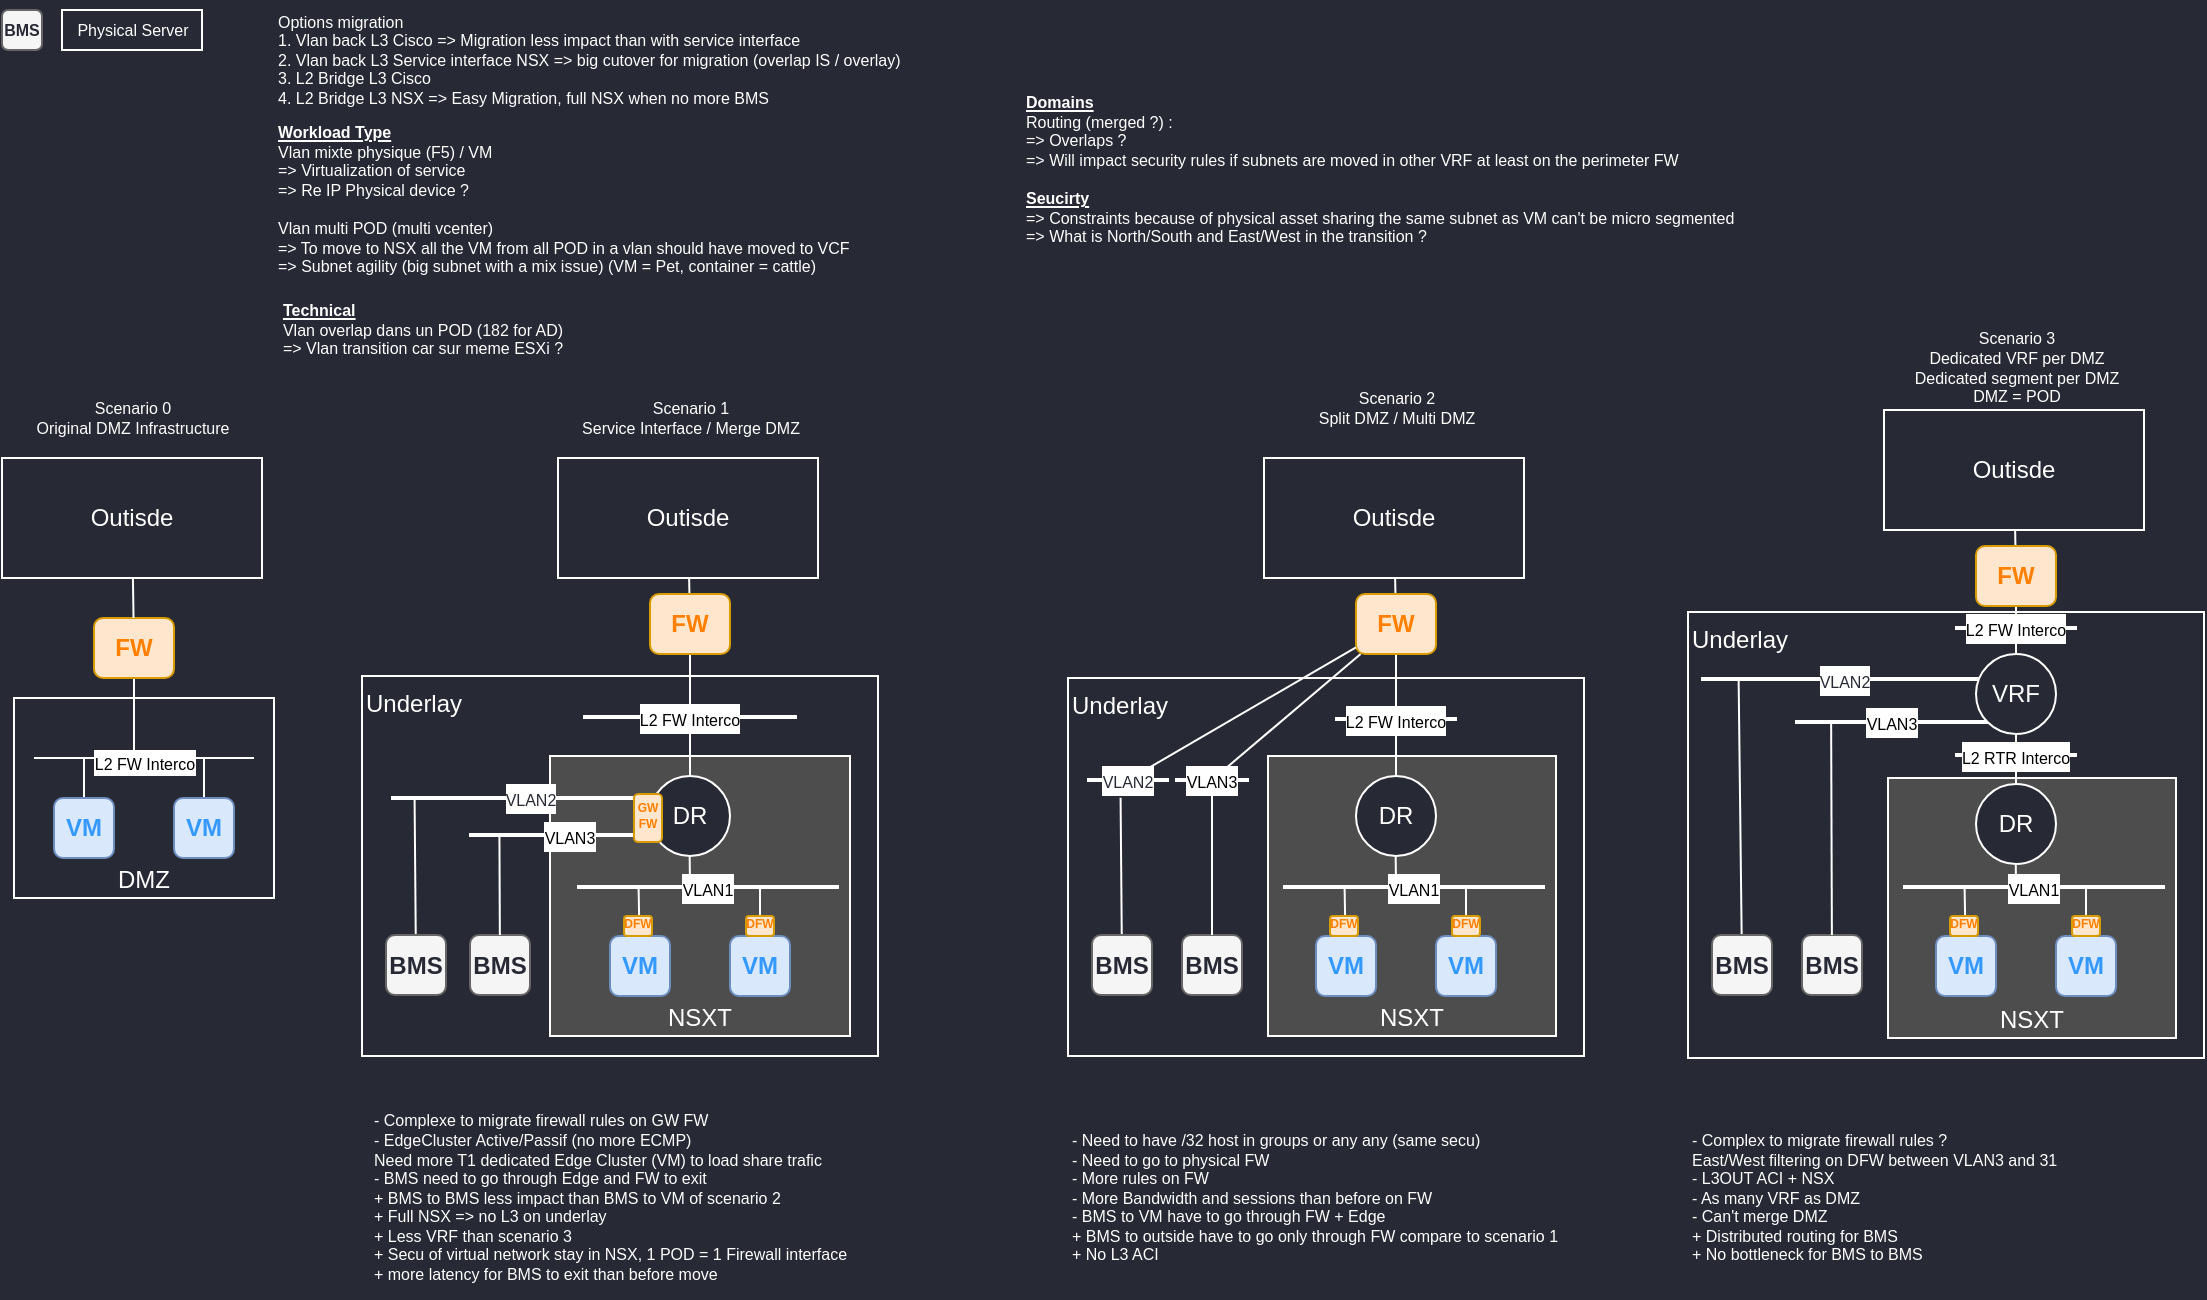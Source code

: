 <mxfile version="15.4.0" type="device"><diagram id="segxRlIUMyBvakjFRH0a" name="Page-1"><mxGraphModel dx="760" dy="690" grid="1" gridSize="10" guides="1" tooltips="1" connect="1" arrows="1" fold="1" page="1" pageScale="1" pageWidth="1169" pageHeight="827" background="#272935" math="0" shadow="0"><root><mxCell id="0"/><mxCell id="1" parent="0"/><mxCell id="GwxtW335mzr1vdP5dlDj-20" value="Underlay" style="rounded=0;whiteSpace=wrap;html=1;verticalAlign=top;fillColor=#272935;strokeColor=#FFFFFF;fontColor=#FFFFFF;align=left;" vertex="1" parent="1"><mxGeometry x="220" y="348" width="258" height="190" as="geometry"/></mxCell><mxCell id="WhYXlQWKhiW7HhOyedUK-10" value="DMZ" style="rounded=0;whiteSpace=wrap;html=1;verticalAlign=bottom;fillColor=#272935;strokeColor=#FFFFFF;fontColor=#FFFFFF;" parent="1" vertex="1"><mxGeometry x="46" y="359" width="130" height="100" as="geometry"/></mxCell><mxCell id="WhYXlQWKhiW7HhOyedUK-6" style="edgeStyle=none;rounded=0;orthogonalLoop=1;jettySize=auto;html=1;endArrow=none;endFill=0;strokeColor=#FFFFFF;" parent="1" source="JfAI4S4ko2dXXwUErhjJ-1" edge="1"><mxGeometry relative="1" as="geometry"><mxPoint x="106" y="389" as="targetPoint"/></mxGeometry></mxCell><mxCell id="JfAI4S4ko2dXXwUErhjJ-1" value="&lt;b&gt;&lt;font color=&quot;#ff8000&quot;&gt;FW&lt;/font&gt;&lt;/b&gt;" style="rounded=1;whiteSpace=wrap;html=1;fillColor=#ffe6cc;strokeColor=#d79b00;" parent="1" vertex="1"><mxGeometry x="86" y="319" width="40" height="30" as="geometry"/></mxCell><mxCell id="WhYXlQWKhiW7HhOyedUK-7" style="edgeStyle=none;rounded=0;orthogonalLoop=1;jettySize=auto;html=1;endArrow=none;endFill=0;strokeColor=#FFFFFF;" parent="1" source="JfAI4S4ko2dXXwUErhjJ-3" edge="1"><mxGeometry relative="1" as="geometry"><mxPoint x="81" y="389" as="targetPoint"/></mxGeometry></mxCell><mxCell id="JfAI4S4ko2dXXwUErhjJ-3" value="&lt;b&gt;&lt;font color=&quot;#3399ff&quot;&gt;VM&lt;/font&gt;&lt;/b&gt;" style="rounded=1;whiteSpace=wrap;html=1;fillColor=#dae8fc;strokeColor=#6c8ebf;" parent="1" vertex="1"><mxGeometry x="66" y="409" width="30" height="30" as="geometry"/></mxCell><mxCell id="WhYXlQWKhiW7HhOyedUK-8" style="edgeStyle=none;rounded=0;orthogonalLoop=1;jettySize=auto;html=1;endArrow=none;endFill=0;strokeColor=#FFFFFF;" parent="1" source="JfAI4S4ko2dXXwUErhjJ-4" edge="1"><mxGeometry relative="1" as="geometry"><mxPoint x="141" y="389" as="targetPoint"/></mxGeometry></mxCell><mxCell id="JfAI4S4ko2dXXwUErhjJ-4" value="&lt;b&gt;&lt;font color=&quot;#3399ff&quot;&gt;VM&lt;/font&gt;&lt;/b&gt;" style="rounded=1;whiteSpace=wrap;html=1;fillColor=#dae8fc;strokeColor=#6c8ebf;" parent="1" vertex="1"><mxGeometry x="126" y="409" width="30" height="30" as="geometry"/></mxCell><mxCell id="WhYXlQWKhiW7HhOyedUK-5" value="" style="rounded=0;orthogonalLoop=1;jettySize=auto;elbow=vertical;html=1;endArrow=none;endFill=0;strokeColor=#FFFFFF;" parent="1" edge="1"><mxGeometry relative="1" as="geometry"><mxPoint x="56" y="389" as="sourcePoint"/><mxPoint x="166" y="389" as="targetPoint"/></mxGeometry></mxCell><mxCell id="WhYXlQWKhiW7HhOyedUK-12" value="&lt;font style=&quot;font-size: 8px&quot;&gt;L2 FW Interco&lt;/font&gt;" style="edgeLabel;html=1;align=center;verticalAlign=middle;resizable=0;points=[];" parent="WhYXlQWKhiW7HhOyedUK-5" vertex="1" connectable="0"><mxGeometry x="0.248" y="-2" relative="1" as="geometry"><mxPoint x="-14" as="offset"/></mxGeometry></mxCell><mxCell id="WhYXlQWKhiW7HhOyedUK-11" value="" style="edgeStyle=none;rounded=0;orthogonalLoop=1;jettySize=auto;html=1;endArrow=none;endFill=0;strokeColor=#FFFFFF;" parent="1" source="WhYXlQWKhiW7HhOyedUK-9" target="JfAI4S4ko2dXXwUErhjJ-1" edge="1"><mxGeometry relative="1" as="geometry"/></mxCell><mxCell id="WhYXlQWKhiW7HhOyedUK-9" value="Outisde" style="rounded=0;whiteSpace=wrap;html=1;fillColor=#272935;strokeColor=#FFFFFF;fontColor=#FFFFFF;" parent="1" vertex="1"><mxGeometry x="40" y="239" width="130" height="60" as="geometry"/></mxCell><mxCell id="WhYXlQWKhiW7HhOyedUK-14" value="NSXT" style="rounded=0;whiteSpace=wrap;html=1;verticalAlign=bottom;fillColor=#4D4D4D;strokeColor=#FFFFFF;fontColor=#FFFFFF;" parent="1" vertex="1"><mxGeometry x="314" y="388" width="150" height="140" as="geometry"/></mxCell><mxCell id="WhYXlQWKhiW7HhOyedUK-15" style="edgeStyle=none;rounded=0;orthogonalLoop=1;jettySize=auto;html=1;endArrow=none;endFill=0;strokeColor=#FFFFFF;" parent="1" source="GwxtW335mzr1vdP5dlDj-17" edge="1"><mxGeometry relative="1" as="geometry"><mxPoint x="384" y="408" as="targetPoint"/></mxGeometry></mxCell><mxCell id="WhYXlQWKhiW7HhOyedUK-17" style="edgeStyle=none;rounded=0;orthogonalLoop=1;jettySize=auto;html=1;endArrow=none;endFill=0;strokeColor=#FFFFFF;entryX=0.233;entryY=0.333;entryDx=0;entryDy=0;entryPerimeter=0;" parent="1" source="WhYXlQWKhiW7HhOyedUK-18" target="WhYXlQWKhiW7HhOyedUK-32" edge="1"><mxGeometry relative="1" as="geometry"><mxPoint x="359" y="458" as="targetPoint"/></mxGeometry></mxCell><mxCell id="WhYXlQWKhiW7HhOyedUK-18" value="&lt;b&gt;&lt;font color=&quot;#3399ff&quot;&gt;VM&lt;/font&gt;&lt;/b&gt;" style="rounded=1;whiteSpace=wrap;html=1;fillColor=#dae8fc;strokeColor=#6c8ebf;" parent="1" vertex="1"><mxGeometry x="344" y="478" width="30" height="30" as="geometry"/></mxCell><mxCell id="WhYXlQWKhiW7HhOyedUK-19" style="edgeStyle=none;rounded=0;orthogonalLoop=1;jettySize=auto;html=1;endArrow=none;endFill=0;strokeColor=#000000;startArrow=none;" parent="1" edge="1"><mxGeometry relative="1" as="geometry"><mxPoint x="419" y="447" as="targetPoint"/><mxPoint x="419" y="447" as="sourcePoint"/></mxGeometry></mxCell><mxCell id="WhYXlQWKhiW7HhOyedUK-20" value="&lt;b&gt;&lt;font color=&quot;#3399ff&quot;&gt;VM&lt;/font&gt;&lt;/b&gt;" style="rounded=1;whiteSpace=wrap;html=1;fillColor=#dae8fc;strokeColor=#6c8ebf;" parent="1" vertex="1"><mxGeometry x="404" y="478" width="30" height="30" as="geometry"/></mxCell><mxCell id="WhYXlQWKhiW7HhOyedUK-23" value="" style="edgeStyle=none;rounded=0;orthogonalLoop=1;jettySize=auto;html=1;endArrow=none;endFill=0;strokeColor=#FFFFFF;" parent="1" source="WhYXlQWKhiW7HhOyedUK-24" target="WhYXlQWKhiW7HhOyedUK-16" edge="1"><mxGeometry relative="1" as="geometry"/></mxCell><mxCell id="WhYXlQWKhiW7HhOyedUK-24" value="Outisde" style="rounded=0;whiteSpace=wrap;html=1;fillColor=#272935;strokeColor=#FFFFFF;fontColor=#FFFFFF;" parent="1" vertex="1"><mxGeometry x="318" y="239" width="130" height="60" as="geometry"/></mxCell><mxCell id="WhYXlQWKhiW7HhOyedUK-28" value="" style="edgeStyle=none;rounded=0;orthogonalLoop=1;jettySize=auto;html=1;endArrow=none;endFill=0;strokeColor=#000000;" parent="1" edge="1"><mxGeometry relative="1" as="geometry"><mxPoint x="419.0" y="467.0" as="targetPoint"/><mxPoint x="419.0" y="467" as="sourcePoint"/></mxGeometry></mxCell><mxCell id="WhYXlQWKhiW7HhOyedUK-32" value="&lt;font style=&quot;font-size: 8px&quot;&gt;VLAN1&lt;/font&gt;" style="rounded=0;whiteSpace=wrap;html=1;fillColor=none;strokeColor=#FFFFFF;labelBackgroundColor=default;" parent="1" vertex="1"><mxGeometry x="328" y="453" width="130" height="1" as="geometry"/></mxCell><mxCell id="WhYXlQWKhiW7HhOyedUK-35" style="edgeStyle=none;rounded=0;orthogonalLoop=1;jettySize=auto;html=1;endArrow=none;endFill=0;strokeColor=#FFFFFF;entryX=0.7;entryY=-0.333;entryDx=0;entryDy=0;entryPerimeter=0;" parent="1" source="WhYXlQWKhiW7HhOyedUK-20" target="WhYXlQWKhiW7HhOyedUK-32" edge="1"><mxGeometry relative="1" as="geometry"><mxPoint x="381.68" y="463.356" as="targetPoint"/><mxPoint x="373.798" y="488" as="sourcePoint"/></mxGeometry></mxCell><mxCell id="GwxtW335mzr1vdP5dlDj-2" style="edgeStyle=none;rounded=0;orthogonalLoop=1;jettySize=auto;html=1;endArrow=none;endFill=0;strokeColor=#FFFFFF;entryX=0.7;entryY=-0.333;entryDx=0;entryDy=0;entryPerimeter=0;exitX=0.431;exitY=0.821;exitDx=0;exitDy=0;exitPerimeter=0;" edge="1" parent="1" source="WhYXlQWKhiW7HhOyedUK-32"><mxGeometry relative="1" as="geometry"><mxPoint x="383.83" y="437.997" as="targetPoint"/><mxPoint x="384" y="458" as="sourcePoint"/></mxGeometry></mxCell><mxCell id="GwxtW335mzr1vdP5dlDj-3" value="&lt;b style=&quot;font-size: 6px;&quot;&gt;&lt;font color=&quot;#ff8000&quot; style=&quot;font-size: 6px;&quot;&gt;DFW&lt;/font&gt;&lt;/b&gt;" style="rounded=1;whiteSpace=wrap;html=1;fillColor=#ffe6cc;strokeColor=#d79b00;verticalAlign=middle;spacingBottom=3;fontSize=6;" vertex="1" parent="1"><mxGeometry x="412" y="468" width="14" height="10" as="geometry"/></mxCell><mxCell id="GwxtW335mzr1vdP5dlDj-4" value="&lt;b style=&quot;font-size: 6px;&quot;&gt;&lt;font color=&quot;#ff8000&quot; style=&quot;font-size: 6px;&quot;&gt;DFW&lt;/font&gt;&lt;/b&gt;" style="rounded=1;whiteSpace=wrap;html=1;fillColor=#ffe6cc;strokeColor=#d79b00;verticalAlign=middle;spacingBottom=3;fontSize=6;" vertex="1" parent="1"><mxGeometry x="351" y="468" width="14" height="10" as="geometry"/></mxCell><mxCell id="GwxtW335mzr1vdP5dlDj-5" style="edgeStyle=none;rounded=0;orthogonalLoop=1;jettySize=auto;html=1;endArrow=none;endFill=0;strokeColor=#FFFFFF;entryX=0.233;entryY=0.333;entryDx=0;entryDy=0;entryPerimeter=0;" edge="1" source="GwxtW335mzr1vdP5dlDj-6" parent="1"><mxGeometry relative="1" as="geometry"><mxPoint x="246.29" y="408.833" as="targetPoint"/></mxGeometry></mxCell><mxCell id="GwxtW335mzr1vdP5dlDj-6" value="&lt;b&gt;&lt;font&gt;BMS&lt;/font&gt;&lt;/b&gt;" style="rounded=1;whiteSpace=wrap;html=1;fillColor=#f5f5f5;strokeColor=#666666;fontColor=#272935;" vertex="1" parent="1"><mxGeometry x="232" y="477.5" width="30" height="30" as="geometry"/></mxCell><mxCell id="GwxtW335mzr1vdP5dlDj-7" style="edgeStyle=none;rounded=0;orthogonalLoop=1;jettySize=auto;html=1;endArrow=none;endFill=0;strokeColor=#000000;startArrow=none;" edge="1" parent="1"><mxGeometry relative="1" as="geometry"><mxPoint x="326" y="402.5" as="targetPoint"/><mxPoint x="326" y="402.5" as="sourcePoint"/></mxGeometry></mxCell><mxCell id="GwxtW335mzr1vdP5dlDj-10" value="&lt;font color=&quot;#272935&quot; style=&quot;font-size: 8px&quot;&gt;VLAN2&lt;/font&gt;" style="rounded=0;whiteSpace=wrap;html=1;fillColor=none;strokeColor=#FFFFFF;labelBackgroundColor=default;" vertex="1" parent="1"><mxGeometry x="235" y="408.5" width="139" height="1" as="geometry"/></mxCell><mxCell id="GwxtW335mzr1vdP5dlDj-14" value="&lt;b&gt;&lt;font&gt;BMS&lt;/font&gt;&lt;/b&gt;" style="rounded=1;whiteSpace=wrap;html=1;fillColor=#f5f5f5;strokeColor=#666666;fontColor=#272935;" vertex="1" parent="1"><mxGeometry x="274" y="477.5" width="30" height="30" as="geometry"/></mxCell><mxCell id="GwxtW335mzr1vdP5dlDj-15" value="&lt;font style=&quot;font-size: 8px&quot;&gt;VLAN3&lt;/font&gt;" style="rounded=0;whiteSpace=wrap;html=1;fillColor=none;strokeColor=#FFFFFF;labelBackgroundColor=default;" vertex="1" parent="1"><mxGeometry x="274" y="427" width="100" height="1" as="geometry"/></mxCell><mxCell id="GwxtW335mzr1vdP5dlDj-16" style="edgeStyle=none;rounded=0;orthogonalLoop=1;jettySize=auto;html=1;endArrow=none;endFill=0;strokeColor=#FFFFFF;entryX=0.233;entryY=0.333;entryDx=0;entryDy=0;entryPerimeter=0;" edge="1" parent="1" source="GwxtW335mzr1vdP5dlDj-14"><mxGeometry relative="1" as="geometry"><mxPoint x="288.71" y="427.003" as="targetPoint"/><mxPoint x="289.293" y="495.67" as="sourcePoint"/></mxGeometry></mxCell><mxCell id="WhYXlQWKhiW7HhOyedUK-26" value="DR" style="ellipse;whiteSpace=wrap;html=1;aspect=fixed;fontColor=#FFFFFF;fillColor=#272935;strokeColor=#FFFFFF;" parent="1" vertex="1"><mxGeometry x="364" y="398" width="40" height="40" as="geometry"/></mxCell><mxCell id="GwxtW335mzr1vdP5dlDj-13" value="&lt;b style=&quot;font-size: 6px&quot;&gt;&lt;font color=&quot;#ff8000&quot; style=&quot;font-size: 6px&quot;&gt;GW&lt;br&gt;FW&lt;br&gt;&lt;/font&gt;&lt;/b&gt;" style="rounded=1;whiteSpace=wrap;html=1;fillColor=#ffe6cc;strokeColor=#d79b00;verticalAlign=middle;spacingBottom=3;fontSize=6;" vertex="1" parent="1"><mxGeometry x="356" y="407" width="14" height="24" as="geometry"/></mxCell><mxCell id="GwxtW335mzr1vdP5dlDj-19" style="edgeStyle=orthogonalEdgeStyle;rounded=0;orthogonalLoop=1;jettySize=auto;html=1;fontSize=6;fontColor=#272935;strokeColor=#FFFFFF;endArrow=none;endFill=0;" edge="1" parent="1" source="GwxtW335mzr1vdP5dlDj-17" target="WhYXlQWKhiW7HhOyedUK-16"><mxGeometry relative="1" as="geometry"/></mxCell><mxCell id="GwxtW335mzr1vdP5dlDj-17" value="&lt;span style=&quot;background-color: rgb(255 , 255 , 255)&quot;&gt;&lt;font style=&quot;font-size: 8px&quot;&gt;L2 FW Interco&lt;/font&gt;&lt;/span&gt;" style="rounded=0;whiteSpace=wrap;html=1;fillColor=none;strokeColor=#FFFFFF;labelBackgroundColor=default;" vertex="1" parent="1"><mxGeometry x="331" y="368" width="106" height="1" as="geometry"/></mxCell><mxCell id="WhYXlQWKhiW7HhOyedUK-16" value="&lt;b&gt;&lt;font color=&quot;#ff8000&quot;&gt;FW&lt;/font&gt;&lt;/b&gt;" style="rounded=1;whiteSpace=wrap;html=1;fillColor=#ffe6cc;strokeColor=#d79b00;" parent="1" vertex="1"><mxGeometry x="364" y="307" width="40" height="30" as="geometry"/></mxCell><mxCell id="GwxtW335mzr1vdP5dlDj-22" value="Underlay" style="rounded=0;whiteSpace=wrap;html=1;verticalAlign=top;fillColor=#272935;strokeColor=#FFFFFF;fontColor=#FFFFFF;align=left;" vertex="1" parent="1"><mxGeometry x="573" y="349" width="258" height="189" as="geometry"/></mxCell><mxCell id="GwxtW335mzr1vdP5dlDj-23" value="NSXT" style="rounded=0;whiteSpace=wrap;html=1;verticalAlign=bottom;fillColor=#4D4D4D;strokeColor=#FFFFFF;fontColor=#FFFFFF;" vertex="1" parent="1"><mxGeometry x="673" y="388" width="144" height="140" as="geometry"/></mxCell><mxCell id="GwxtW335mzr1vdP5dlDj-24" style="edgeStyle=none;rounded=0;orthogonalLoop=1;jettySize=auto;html=1;endArrow=none;endFill=0;strokeColor=#FFFFFF;" edge="1" source="GwxtW335mzr1vdP5dlDj-47" parent="1"><mxGeometry relative="1" as="geometry"><mxPoint x="737" y="408" as="targetPoint"/></mxGeometry></mxCell><mxCell id="GwxtW335mzr1vdP5dlDj-25" style="edgeStyle=none;rounded=0;orthogonalLoop=1;jettySize=auto;html=1;endArrow=none;endFill=0;strokeColor=#FFFFFF;entryX=0.233;entryY=0.333;entryDx=0;entryDy=0;entryPerimeter=0;" edge="1" source="GwxtW335mzr1vdP5dlDj-26" target="GwxtW335mzr1vdP5dlDj-32" parent="1"><mxGeometry relative="1" as="geometry"><mxPoint x="712" y="458" as="targetPoint"/></mxGeometry></mxCell><mxCell id="GwxtW335mzr1vdP5dlDj-26" value="&lt;b&gt;&lt;font color=&quot;#3399ff&quot;&gt;VM&lt;/font&gt;&lt;/b&gt;" style="rounded=1;whiteSpace=wrap;html=1;fillColor=#dae8fc;strokeColor=#6c8ebf;" vertex="1" parent="1"><mxGeometry x="697" y="478" width="30" height="30" as="geometry"/></mxCell><mxCell id="GwxtW335mzr1vdP5dlDj-27" style="edgeStyle=none;rounded=0;orthogonalLoop=1;jettySize=auto;html=1;endArrow=none;endFill=0;strokeColor=#000000;startArrow=none;" edge="1" parent="1"><mxGeometry relative="1" as="geometry"><mxPoint x="772" y="447" as="targetPoint"/><mxPoint x="772" y="447" as="sourcePoint"/></mxGeometry></mxCell><mxCell id="GwxtW335mzr1vdP5dlDj-28" value="&lt;b&gt;&lt;font color=&quot;#3399ff&quot;&gt;VM&lt;/font&gt;&lt;/b&gt;" style="rounded=1;whiteSpace=wrap;html=1;fillColor=#dae8fc;strokeColor=#6c8ebf;" vertex="1" parent="1"><mxGeometry x="757" y="478" width="30" height="30" as="geometry"/></mxCell><mxCell id="GwxtW335mzr1vdP5dlDj-29" value="" style="edgeStyle=none;rounded=0;orthogonalLoop=1;jettySize=auto;html=1;endArrow=none;endFill=0;strokeColor=#FFFFFF;" edge="1" source="GwxtW335mzr1vdP5dlDj-30" target="GwxtW335mzr1vdP5dlDj-48" parent="1"><mxGeometry relative="1" as="geometry"/></mxCell><mxCell id="GwxtW335mzr1vdP5dlDj-30" value="Outisde" style="rounded=0;whiteSpace=wrap;html=1;fillColor=#272935;strokeColor=#FFFFFF;fontColor=#FFFFFF;" vertex="1" parent="1"><mxGeometry x="671" y="239" width="130" height="60" as="geometry"/></mxCell><mxCell id="GwxtW335mzr1vdP5dlDj-31" value="" style="edgeStyle=none;rounded=0;orthogonalLoop=1;jettySize=auto;html=1;endArrow=none;endFill=0;strokeColor=#000000;" edge="1" parent="1"><mxGeometry relative="1" as="geometry"><mxPoint x="772" y="467" as="targetPoint"/><mxPoint x="772" y="467" as="sourcePoint"/></mxGeometry></mxCell><mxCell id="GwxtW335mzr1vdP5dlDj-32" value="&lt;font style=&quot;font-size: 8px&quot;&gt;VLAN1&lt;/font&gt;" style="rounded=0;whiteSpace=wrap;html=1;fillColor=none;strokeColor=#FFFFFF;labelBackgroundColor=default;" vertex="1" parent="1"><mxGeometry x="681" y="453" width="130" height="1" as="geometry"/></mxCell><mxCell id="GwxtW335mzr1vdP5dlDj-33" style="edgeStyle=none;rounded=0;orthogonalLoop=1;jettySize=auto;html=1;endArrow=none;endFill=0;strokeColor=#FFFFFF;entryX=0.7;entryY=-0.333;entryDx=0;entryDy=0;entryPerimeter=0;" edge="1" source="GwxtW335mzr1vdP5dlDj-28" target="GwxtW335mzr1vdP5dlDj-32" parent="1"><mxGeometry relative="1" as="geometry"><mxPoint x="734.68" y="463.356" as="targetPoint"/><mxPoint x="726.798" y="488" as="sourcePoint"/></mxGeometry></mxCell><mxCell id="GwxtW335mzr1vdP5dlDj-34" style="edgeStyle=none;rounded=0;orthogonalLoop=1;jettySize=auto;html=1;endArrow=none;endFill=0;strokeColor=#FFFFFF;entryX=0.7;entryY=-0.333;entryDx=0;entryDy=0;entryPerimeter=0;exitX=0.431;exitY=0.821;exitDx=0;exitDy=0;exitPerimeter=0;" edge="1" source="GwxtW335mzr1vdP5dlDj-32" parent="1"><mxGeometry relative="1" as="geometry"><mxPoint x="736.83" y="437.997" as="targetPoint"/><mxPoint x="737" y="458" as="sourcePoint"/></mxGeometry></mxCell><mxCell id="GwxtW335mzr1vdP5dlDj-35" value="&lt;b style=&quot;font-size: 6px;&quot;&gt;&lt;font color=&quot;#ff8000&quot; style=&quot;font-size: 6px;&quot;&gt;DFW&lt;/font&gt;&lt;/b&gt;" style="rounded=1;whiteSpace=wrap;html=1;fillColor=#ffe6cc;strokeColor=#d79b00;verticalAlign=middle;spacingBottom=3;fontSize=6;" vertex="1" parent="1"><mxGeometry x="765" y="468" width="14" height="10" as="geometry"/></mxCell><mxCell id="GwxtW335mzr1vdP5dlDj-36" value="&lt;b style=&quot;font-size: 6px;&quot;&gt;&lt;font color=&quot;#ff8000&quot; style=&quot;font-size: 6px;&quot;&gt;DFW&lt;/font&gt;&lt;/b&gt;" style="rounded=1;whiteSpace=wrap;html=1;fillColor=#ffe6cc;strokeColor=#d79b00;verticalAlign=middle;spacingBottom=3;fontSize=6;" vertex="1" parent="1"><mxGeometry x="704" y="468" width="14" height="10" as="geometry"/></mxCell><mxCell id="GwxtW335mzr1vdP5dlDj-37" style="edgeStyle=none;rounded=0;orthogonalLoop=1;jettySize=auto;html=1;endArrow=none;endFill=0;strokeColor=#FFFFFF;entryX=0.233;entryY=0.333;entryDx=0;entryDy=0;entryPerimeter=0;" edge="1" source="GwxtW335mzr1vdP5dlDj-38" parent="1"><mxGeometry relative="1" as="geometry"><mxPoint x="599.29" y="408.833" as="targetPoint"/></mxGeometry></mxCell><mxCell id="GwxtW335mzr1vdP5dlDj-38" value="&lt;b&gt;&lt;font&gt;BMS&lt;/font&gt;&lt;/b&gt;" style="rounded=1;whiteSpace=wrap;html=1;fillColor=#f5f5f5;strokeColor=#666666;fontColor=#272935;" vertex="1" parent="1"><mxGeometry x="585" y="477.5" width="30" height="30" as="geometry"/></mxCell><mxCell id="GwxtW335mzr1vdP5dlDj-39" style="edgeStyle=none;rounded=0;orthogonalLoop=1;jettySize=auto;html=1;endArrow=none;endFill=0;strokeColor=#000000;startArrow=none;" edge="1" parent="1"><mxGeometry relative="1" as="geometry"><mxPoint x="679" y="402.5" as="targetPoint"/><mxPoint x="679" y="402.5" as="sourcePoint"/></mxGeometry></mxCell><mxCell id="GwxtW335mzr1vdP5dlDj-40" value="&lt;font color=&quot;#272935&quot; style=&quot;font-size: 8px&quot;&gt;VLAN2&lt;/font&gt;" style="rounded=0;whiteSpace=wrap;html=1;fillColor=none;strokeColor=#FFFFFF;labelBackgroundColor=default;" vertex="1" parent="1"><mxGeometry x="583" y="399.5" width="40" height="1" as="geometry"/></mxCell><mxCell id="GwxtW335mzr1vdP5dlDj-41" value="&lt;b&gt;&lt;font&gt;BMS&lt;/font&gt;&lt;/b&gt;" style="rounded=1;whiteSpace=wrap;html=1;fillColor=#f5f5f5;strokeColor=#666666;fontColor=#272935;" vertex="1" parent="1"><mxGeometry x="630" y="477.5" width="30" height="30" as="geometry"/></mxCell><mxCell id="GwxtW335mzr1vdP5dlDj-43" style="edgeStyle=none;rounded=0;orthogonalLoop=1;jettySize=auto;html=1;endArrow=none;endFill=0;strokeColor=#FFFFFF;" edge="1" source="GwxtW335mzr1vdP5dlDj-41" parent="1" target="GwxtW335mzr1vdP5dlDj-42"><mxGeometry relative="1" as="geometry"><mxPoint x="641.71" y="427.003" as="targetPoint"/><mxPoint x="642.293" y="495.67" as="sourcePoint"/></mxGeometry></mxCell><mxCell id="GwxtW335mzr1vdP5dlDj-44" value="DR" style="ellipse;whiteSpace=wrap;html=1;aspect=fixed;fontColor=#FFFFFF;fillColor=#272935;strokeColor=#FFFFFF;" vertex="1" parent="1"><mxGeometry x="717" y="398" width="40" height="40" as="geometry"/></mxCell><mxCell id="GwxtW335mzr1vdP5dlDj-46" style="rounded=0;orthogonalLoop=1;jettySize=auto;html=1;fontSize=6;fontColor=#272935;strokeColor=#FFFFFF;endArrow=none;endFill=0;" edge="1" source="GwxtW335mzr1vdP5dlDj-47" target="GwxtW335mzr1vdP5dlDj-48" parent="1"><mxGeometry relative="1" as="geometry"/></mxCell><mxCell id="GwxtW335mzr1vdP5dlDj-47" value="&lt;span style=&quot;background-color: rgb(255 , 255 , 255)&quot;&gt;&lt;font style=&quot;font-size: 8px&quot;&gt;L2 FW Interco&lt;/font&gt;&lt;/span&gt;" style="rounded=0;whiteSpace=wrap;html=1;fillColor=none;strokeColor=#FFFFFF;labelBackgroundColor=default;" vertex="1" parent="1"><mxGeometry x="707" y="369" width="60" height="1" as="geometry"/></mxCell><mxCell id="GwxtW335mzr1vdP5dlDj-48" value="&lt;b&gt;&lt;font color=&quot;#ff8000&quot;&gt;FW&lt;/font&gt;&lt;/b&gt;" style="rounded=1;whiteSpace=wrap;html=1;fillColor=#ffe6cc;strokeColor=#d79b00;" vertex="1" parent="1"><mxGeometry x="717" y="307" width="40" height="30" as="geometry"/></mxCell><mxCell id="GwxtW335mzr1vdP5dlDj-49" style="edgeStyle=none;rounded=0;orthogonalLoop=1;jettySize=auto;html=1;endArrow=none;endFill=0;strokeColor=#FFFFFF;" edge="1" parent="1" source="GwxtW335mzr1vdP5dlDj-40" target="GwxtW335mzr1vdP5dlDj-48"><mxGeometry relative="1" as="geometry"><mxPoint x="609.29" y="418.833" as="targetPoint"/><mxPoint x="609.873" y="487.5" as="sourcePoint"/></mxGeometry></mxCell><mxCell id="GwxtW335mzr1vdP5dlDj-50" style="edgeStyle=none;rounded=0;orthogonalLoop=1;jettySize=auto;html=1;endArrow=none;endFill=0;strokeColor=#FFFFFF;" edge="1" parent="1" source="GwxtW335mzr1vdP5dlDj-42" target="GwxtW335mzr1vdP5dlDj-48"><mxGeometry relative="1" as="geometry"><mxPoint x="727" y="345.232" as="targetPoint"/><mxPoint x="616.256" y="418.5" as="sourcePoint"/></mxGeometry></mxCell><mxCell id="GwxtW335mzr1vdP5dlDj-42" value="&lt;font style=&quot;font-size: 8px&quot;&gt;VLAN3&lt;/font&gt;" style="rounded=0;whiteSpace=wrap;html=1;fillColor=none;strokeColor=#FFFFFF;labelBackgroundColor=default;" vertex="1" parent="1"><mxGeometry x="627" y="399.5" width="36" height="1" as="geometry"/></mxCell><mxCell id="GwxtW335mzr1vdP5dlDj-51" value="&lt;b style=&quot;font-size: 8px;&quot;&gt;&lt;font style=&quot;font-size: 8px;&quot;&gt;BMS&lt;/font&gt;&lt;/b&gt;" style="rounded=1;whiteSpace=wrap;html=1;fillColor=#f5f5f5;strokeColor=#666666;fontColor=#272935;fontSize=8;" vertex="1" parent="1"><mxGeometry x="40" y="15" width="20" height="20" as="geometry"/></mxCell><mxCell id="GwxtW335mzr1vdP5dlDj-52" value="&lt;font style=&quot;font-size: 8px;&quot;&gt;Physical Server&lt;/font&gt;" style="text;html=1;align=center;verticalAlign=middle;resizable=0;points=[];autosize=1;fontSize=8;fillColor=#272935;strokeColor=#FFFFFF;fontColor=#FFFFFF;" vertex="1" parent="1"><mxGeometry x="70" y="15" width="70" height="20" as="geometry"/></mxCell><mxCell id="GwxtW335mzr1vdP5dlDj-53" value="Underlay" style="rounded=0;whiteSpace=wrap;html=1;verticalAlign=top;fillColor=#272935;strokeColor=#FFFFFF;fontColor=#FFFFFF;align=left;" vertex="1" parent="1"><mxGeometry x="883" y="316" width="258" height="223" as="geometry"/></mxCell><mxCell id="GwxtW335mzr1vdP5dlDj-54" value="NSXT" style="rounded=0;whiteSpace=wrap;html=1;verticalAlign=bottom;fillColor=#4D4D4D;strokeColor=#FFFFFF;fontColor=#FFFFFF;" vertex="1" parent="1"><mxGeometry x="983" y="399" width="144" height="130" as="geometry"/></mxCell><mxCell id="GwxtW335mzr1vdP5dlDj-55" style="edgeStyle=none;rounded=0;orthogonalLoop=1;jettySize=auto;html=1;endArrow=none;endFill=0;strokeColor=#FFFFFF;" edge="1" parent="1"><mxGeometry relative="1" as="geometry"><mxPoint x="1047" y="408" as="targetPoint"/><mxPoint x="1047" y="370.0" as="sourcePoint"/></mxGeometry></mxCell><mxCell id="GwxtW335mzr1vdP5dlDj-56" style="edgeStyle=none;rounded=0;orthogonalLoop=1;jettySize=auto;html=1;endArrow=none;endFill=0;strokeColor=#FFFFFF;entryX=0.233;entryY=0.333;entryDx=0;entryDy=0;entryPerimeter=0;" edge="1" source="GwxtW335mzr1vdP5dlDj-57" target="GwxtW335mzr1vdP5dlDj-63" parent="1"><mxGeometry relative="1" as="geometry"><mxPoint x="1022" y="458" as="targetPoint"/></mxGeometry></mxCell><mxCell id="GwxtW335mzr1vdP5dlDj-57" value="&lt;b&gt;&lt;font color=&quot;#3399ff&quot;&gt;VM&lt;/font&gt;&lt;/b&gt;" style="rounded=1;whiteSpace=wrap;html=1;fillColor=#dae8fc;strokeColor=#6c8ebf;" vertex="1" parent="1"><mxGeometry x="1007" y="478" width="30" height="30" as="geometry"/></mxCell><mxCell id="GwxtW335mzr1vdP5dlDj-58" style="edgeStyle=none;rounded=0;orthogonalLoop=1;jettySize=auto;html=1;endArrow=none;endFill=0;strokeColor=#000000;startArrow=none;" edge="1" parent="1"><mxGeometry relative="1" as="geometry"><mxPoint x="1082" y="447" as="targetPoint"/><mxPoint x="1082" y="447" as="sourcePoint"/></mxGeometry></mxCell><mxCell id="GwxtW335mzr1vdP5dlDj-59" value="&lt;b&gt;&lt;font color=&quot;#3399ff&quot;&gt;VM&lt;/font&gt;&lt;/b&gt;" style="rounded=1;whiteSpace=wrap;html=1;fillColor=#dae8fc;strokeColor=#6c8ebf;" vertex="1" parent="1"><mxGeometry x="1067" y="478" width="30" height="30" as="geometry"/></mxCell><mxCell id="GwxtW335mzr1vdP5dlDj-60" value="" style="edgeStyle=none;rounded=0;orthogonalLoop=1;jettySize=auto;html=1;endArrow=none;endFill=0;strokeColor=#FFFFFF;" edge="1" source="GwxtW335mzr1vdP5dlDj-61" target="GwxtW335mzr1vdP5dlDj-77" parent="1"><mxGeometry relative="1" as="geometry"/></mxCell><mxCell id="GwxtW335mzr1vdP5dlDj-61" value="Outisde" style="rounded=0;whiteSpace=wrap;html=1;fillColor=#272935;strokeColor=#FFFFFF;fontColor=#FFFFFF;" vertex="1" parent="1"><mxGeometry x="981" y="215" width="130" height="60" as="geometry"/></mxCell><mxCell id="GwxtW335mzr1vdP5dlDj-62" value="" style="edgeStyle=none;rounded=0;orthogonalLoop=1;jettySize=auto;html=1;endArrow=none;endFill=0;strokeColor=#000000;" edge="1" parent="1"><mxGeometry relative="1" as="geometry"><mxPoint x="1082" y="467" as="targetPoint"/><mxPoint x="1082" y="467" as="sourcePoint"/></mxGeometry></mxCell><mxCell id="GwxtW335mzr1vdP5dlDj-63" value="&lt;font style=&quot;font-size: 8px&quot;&gt;VLAN1&lt;/font&gt;" style="rounded=0;whiteSpace=wrap;html=1;fillColor=none;strokeColor=#FFFFFF;labelBackgroundColor=default;" vertex="1" parent="1"><mxGeometry x="991" y="453" width="130" height="1" as="geometry"/></mxCell><mxCell id="GwxtW335mzr1vdP5dlDj-64" style="edgeStyle=none;rounded=0;orthogonalLoop=1;jettySize=auto;html=1;endArrow=none;endFill=0;strokeColor=#FFFFFF;entryX=0.7;entryY=-0.333;entryDx=0;entryDy=0;entryPerimeter=0;" edge="1" source="GwxtW335mzr1vdP5dlDj-59" target="GwxtW335mzr1vdP5dlDj-63" parent="1"><mxGeometry relative="1" as="geometry"><mxPoint x="1044.68" y="463.356" as="targetPoint"/><mxPoint x="1036.798" y="488" as="sourcePoint"/></mxGeometry></mxCell><mxCell id="GwxtW335mzr1vdP5dlDj-65" style="edgeStyle=none;rounded=0;orthogonalLoop=1;jettySize=auto;html=1;endArrow=none;endFill=0;strokeColor=#FFFFFF;entryX=0.7;entryY=-0.333;entryDx=0;entryDy=0;entryPerimeter=0;exitX=0.431;exitY=0.821;exitDx=0;exitDy=0;exitPerimeter=0;" edge="1" source="GwxtW335mzr1vdP5dlDj-63" parent="1"><mxGeometry relative="1" as="geometry"><mxPoint x="1046.83" y="437.997" as="targetPoint"/><mxPoint x="1047" y="458" as="sourcePoint"/></mxGeometry></mxCell><mxCell id="GwxtW335mzr1vdP5dlDj-66" value="&lt;b style=&quot;font-size: 6px;&quot;&gt;&lt;font color=&quot;#ff8000&quot; style=&quot;font-size: 6px;&quot;&gt;DFW&lt;/font&gt;&lt;/b&gt;" style="rounded=1;whiteSpace=wrap;html=1;fillColor=#ffe6cc;strokeColor=#d79b00;verticalAlign=middle;spacingBottom=3;fontSize=6;" vertex="1" parent="1"><mxGeometry x="1075" y="468" width="14" height="10" as="geometry"/></mxCell><mxCell id="GwxtW335mzr1vdP5dlDj-67" value="&lt;b style=&quot;font-size: 6px;&quot;&gt;&lt;font color=&quot;#ff8000&quot; style=&quot;font-size: 6px;&quot;&gt;DFW&lt;/font&gt;&lt;/b&gt;" style="rounded=1;whiteSpace=wrap;html=1;fillColor=#ffe6cc;strokeColor=#d79b00;verticalAlign=middle;spacingBottom=3;fontSize=6;" vertex="1" parent="1"><mxGeometry x="1014" y="468" width="14" height="10" as="geometry"/></mxCell><mxCell id="GwxtW335mzr1vdP5dlDj-68" style="edgeStyle=none;rounded=0;orthogonalLoop=1;jettySize=auto;html=1;endArrow=none;endFill=0;strokeColor=#FFFFFF;entryX=0.128;entryY=0;entryDx=0;entryDy=0;entryPerimeter=0;" edge="1" source="GwxtW335mzr1vdP5dlDj-69" parent="1" target="GwxtW335mzr1vdP5dlDj-71"><mxGeometry relative="1" as="geometry"><mxPoint x="909.29" y="408.833" as="targetPoint"/></mxGeometry></mxCell><mxCell id="GwxtW335mzr1vdP5dlDj-69" value="&lt;b&gt;&lt;font&gt;BMS&lt;/font&gt;&lt;/b&gt;" style="rounded=1;whiteSpace=wrap;html=1;fillColor=#f5f5f5;strokeColor=#666666;fontColor=#272935;" vertex="1" parent="1"><mxGeometry x="895" y="477.5" width="30" height="30" as="geometry"/></mxCell><mxCell id="GwxtW335mzr1vdP5dlDj-70" style="edgeStyle=none;rounded=0;orthogonalLoop=1;jettySize=auto;html=1;endArrow=none;endFill=0;strokeColor=#000000;startArrow=none;" edge="1" parent="1"><mxGeometry relative="1" as="geometry"><mxPoint x="989" y="402.5" as="targetPoint"/><mxPoint x="989" y="402.5" as="sourcePoint"/></mxGeometry></mxCell><mxCell id="GwxtW335mzr1vdP5dlDj-71" value="&lt;font color=&quot;#272935&quot; style=&quot;font-size: 8px&quot;&gt;VLAN2&lt;/font&gt;" style="rounded=0;whiteSpace=wrap;html=1;fillColor=none;strokeColor=#FFFFFF;labelBackgroundColor=default;" vertex="1" parent="1"><mxGeometry x="890" y="349" width="143" height="1" as="geometry"/></mxCell><mxCell id="GwxtW335mzr1vdP5dlDj-72" value="&lt;b&gt;&lt;font&gt;BMS&lt;/font&gt;&lt;/b&gt;" style="rounded=1;whiteSpace=wrap;html=1;fillColor=#f5f5f5;strokeColor=#666666;fontColor=#272935;" vertex="1" parent="1"><mxGeometry x="940" y="477.5" width="30" height="30" as="geometry"/></mxCell><mxCell id="GwxtW335mzr1vdP5dlDj-73" style="edgeStyle=none;rounded=0;orthogonalLoop=1;jettySize=auto;html=1;endArrow=none;endFill=0;strokeColor=#FFFFFF;entryX=0.183;entryY=1.357;entryDx=0;entryDy=0;entryPerimeter=0;" edge="1" source="GwxtW335mzr1vdP5dlDj-72" target="GwxtW335mzr1vdP5dlDj-80" parent="1"><mxGeometry relative="1" as="geometry"><mxPoint x="951.71" y="427.003" as="targetPoint"/><mxPoint x="952.293" y="495.67" as="sourcePoint"/></mxGeometry></mxCell><mxCell id="GwxtW335mzr1vdP5dlDj-74" value="DR" style="ellipse;whiteSpace=wrap;html=1;aspect=fixed;fontColor=#FFFFFF;fillColor=#272935;strokeColor=#FFFFFF;" vertex="1" parent="1"><mxGeometry x="1027" y="402" width="40" height="40" as="geometry"/></mxCell><mxCell id="GwxtW335mzr1vdP5dlDj-75" style="rounded=0;orthogonalLoop=1;jettySize=auto;html=1;fontSize=6;fontColor=#272935;strokeColor=#FFFFFF;endArrow=none;endFill=0;" edge="1" target="GwxtW335mzr1vdP5dlDj-77" parent="1"><mxGeometry relative="1" as="geometry"><mxPoint x="1047" y="369" as="sourcePoint"/></mxGeometry></mxCell><mxCell id="GwxtW335mzr1vdP5dlDj-77" value="&lt;b&gt;&lt;font color=&quot;#ff8000&quot;&gt;FW&lt;/font&gt;&lt;/b&gt;" style="rounded=1;whiteSpace=wrap;html=1;fillColor=#ffe6cc;strokeColor=#d79b00;" vertex="1" parent="1"><mxGeometry x="1027" y="283" width="40" height="30" as="geometry"/></mxCell><mxCell id="GwxtW335mzr1vdP5dlDj-80" value="&lt;font style=&quot;font-size: 8px&quot;&gt;VLAN3&lt;/font&gt;" style="rounded=0;whiteSpace=wrap;html=1;fillColor=none;strokeColor=#FFFFFF;labelBackgroundColor=default;" vertex="1" parent="1"><mxGeometry x="937" y="370.5" width="96" height="1" as="geometry"/></mxCell><mxCell id="GwxtW335mzr1vdP5dlDj-81" value="VRF" style="ellipse;whiteSpace=wrap;html=1;aspect=fixed;fontColor=#FFFFFF;fillColor=#272935;strokeColor=#FFFFFF;" vertex="1" parent="1"><mxGeometry x="1027" y="337" width="40" height="40" as="geometry"/></mxCell><mxCell id="GwxtW335mzr1vdP5dlDj-82" value="&lt;span style=&quot;background-color: rgb(255 , 255 , 255)&quot;&gt;&lt;font style=&quot;font-size: 8px&quot;&gt;L2 FW Interco&lt;/font&gt;&lt;/span&gt;" style="rounded=0;whiteSpace=wrap;html=1;fillColor=none;strokeColor=#FFFFFF;labelBackgroundColor=default;" vertex="1" parent="1"><mxGeometry x="1017" y="323.5" width="60" height="1" as="geometry"/></mxCell><mxCell id="GwxtW335mzr1vdP5dlDj-83" value="&lt;span style=&quot;background-color: rgb(255 , 255 , 255)&quot;&gt;&lt;font style=&quot;font-size: 8px&quot;&gt;L2 RTR Interco&lt;/font&gt;&lt;/span&gt;" style="rounded=0;whiteSpace=wrap;html=1;fillColor=none;strokeColor=#FFFFFF;labelBackgroundColor=default;" vertex="1" parent="1"><mxGeometry x="1017" y="387" width="60" height="1" as="geometry"/></mxCell><mxCell id="GwxtW335mzr1vdP5dlDj-84" value="- Complexe to migrate firewall rules on GW FW&lt;br&gt;- EdgeCluster Active/Passif (no more ECMP)&lt;br&gt;Need more T1 dedicated Edge Cluster (VM) to load share trafic&lt;br&gt;- BMS need to go through Edge and FW to exit&lt;br&gt;+ BMS to BMS less impact than BMS to VM of scenario 2&lt;br&gt;+ Full NSX =&amp;gt; no L3 on underlay&lt;br&gt;+ Less VRF than scenario 3&lt;br&gt;+ Secu of virtual network stay in NSX, 1 POD = 1 Firewall interface&lt;br&gt;+ more latency for BMS to exit than before move" style="text;html=1;align=left;verticalAlign=middle;resizable=0;points=[];autosize=1;strokeColor=none;fillColor=none;fontSize=8;fontColor=#FFFFFF;" vertex="1" parent="1"><mxGeometry x="224" y="559" width="250" height="100" as="geometry"/></mxCell><mxCell id="GwxtW335mzr1vdP5dlDj-85" value="- Need to have /32 host in groups or any any (same secu)&lt;br&gt;- Need to go to physical FW&lt;br&gt;- More rules on FW&lt;br&gt;- More Bandwidth and sessions than before on FW&lt;br&gt;- BMS to VM have to go through FW + Edge&lt;br&gt;+ BMS to outside have to go only through FW compare to scenario 1&lt;br&gt;+ No L3 ACI" style="text;html=1;align=left;verticalAlign=middle;resizable=0;points=[];autosize=1;strokeColor=none;fillColor=none;fontSize=8;fontColor=#FFFFFF;" vertex="1" parent="1"><mxGeometry x="573" y="569" width="260" height="80" as="geometry"/></mxCell><mxCell id="GwxtW335mzr1vdP5dlDj-86" value="- Complex to migrate firewall rules ?&lt;br&gt;East/West filtering on DFW between VLAN3 and 31&lt;br&gt;- L3OUT ACI + NSX&lt;br&gt;- As many VRF as DMZ&lt;br&gt;- Can't merge DMZ&lt;br&gt;+ Distributed routing for BMS&lt;br&gt;+ No bottleneck for BMS to BMS" style="text;html=1;align=left;verticalAlign=middle;resizable=0;points=[];autosize=1;strokeColor=none;fillColor=none;fontSize=8;fontColor=#FFFFFF;" vertex="1" parent="1"><mxGeometry x="883" y="569" width="200" height="80" as="geometry"/></mxCell><mxCell id="GwxtW335mzr1vdP5dlDj-87" value="Scenario 0&lt;br&gt;Original DMZ Infrastructure" style="text;html=1;align=center;verticalAlign=middle;resizable=0;points=[];autosize=1;strokeColor=none;fillColor=none;fontSize=8;fontColor=#FFFFFF;" vertex="1" parent="1"><mxGeometry x="50" y="204" width="110" height="30" as="geometry"/></mxCell><mxCell id="GwxtW335mzr1vdP5dlDj-88" value="Scenario 1&lt;br&gt;Service Interface / Merge DMZ" style="text;html=1;align=center;verticalAlign=middle;resizable=0;points=[];autosize=1;strokeColor=none;fillColor=none;fontSize=8;fontColor=#FFFFFF;" vertex="1" parent="1"><mxGeometry x="324" y="204" width="120" height="30" as="geometry"/></mxCell><mxCell id="GwxtW335mzr1vdP5dlDj-89" value="Scenario 2&lt;br&gt;Split DMZ / Multi DMZ" style="text;html=1;align=center;verticalAlign=middle;resizable=0;points=[];autosize=1;strokeColor=none;fillColor=none;fontSize=8;fontColor=#FFFFFF;" vertex="1" parent="1"><mxGeometry x="692" y="199" width="90" height="30" as="geometry"/></mxCell><mxCell id="GwxtW335mzr1vdP5dlDj-90" value="Scenario 3&lt;br&gt;Dedicated VRF per DMZ&lt;br&gt;Dedicated segment per DMZ&lt;br&gt;DMZ = POD" style="text;html=1;align=center;verticalAlign=middle;resizable=0;points=[];autosize=1;strokeColor=none;fillColor=none;fontSize=8;fontColor=#FFFFFF;" vertex="1" parent="1"><mxGeometry x="987" y="169" width="120" height="50" as="geometry"/></mxCell><mxCell id="GwxtW335mzr1vdP5dlDj-91" value="Options migration&lt;br&gt;1. Vlan back L3 Cisco =&amp;gt; Migration less impact than with service interface&lt;br&gt;2. Vlan back L3 Service interface NSX =&amp;gt; big cutover for migration (overlap IS / overlay)&lt;br&gt;3. L2 Bridge L3 Cisco&lt;br&gt;4. L2 Bridge L3 NSX =&amp;gt; Easy Migration, full NSX when no more BMS" style="text;html=1;align=left;verticalAlign=middle;resizable=0;points=[];autosize=1;strokeColor=none;fillColor=none;fontSize=8;fontColor=#FFFFFF;" vertex="1" parent="1"><mxGeometry x="176" y="10" width="330" height="60" as="geometry"/></mxCell><mxCell id="GwxtW335mzr1vdP5dlDj-92" value="&lt;b&gt;&lt;u&gt;Workload Type&lt;/u&gt;&lt;/b&gt;&lt;br&gt;Vlan mixte physique (F5) / VM&lt;br&gt;=&amp;gt; Virtualization of service&lt;br&gt;=&amp;gt; Re IP Physical device ?&lt;br&gt;&lt;br&gt;Vlan multi POD (multi vcenter)&lt;br&gt;=&amp;gt; To move to NSX all the VM from all POD in a vlan should have moved to VCF&lt;br&gt;=&amp;gt; Subnet agility (big subnet with a mix issue) (VM = Pet, container = cattle)" style="text;html=1;align=left;verticalAlign=middle;resizable=0;points=[];autosize=1;strokeColor=none;fillColor=none;fontSize=8;fontColor=#FFFFFF;" vertex="1" parent="1"><mxGeometry x="176" y="65" width="300" height="90" as="geometry"/></mxCell><mxCell id="GwxtW335mzr1vdP5dlDj-93" value="&lt;div style=&quot;text-align: left&quot;&gt;&lt;b&gt;&lt;u&gt;Technical&lt;/u&gt;&lt;/b&gt;&lt;/div&gt;Vlan overlap dans un POD (182 for AD)&lt;br&gt;=&amp;gt; Vlan transition car sur meme ESXi ?" style="text;html=1;align=center;verticalAlign=middle;resizable=0;points=[];autosize=1;strokeColor=none;fillColor=none;fontSize=8;fontColor=#FFFFFF;" vertex="1" parent="1"><mxGeometry x="170" y="155" width="160" height="40" as="geometry"/></mxCell><mxCell id="GwxtW335mzr1vdP5dlDj-94" value="&lt;b&gt;&lt;u&gt;Domains&lt;/u&gt;&lt;/b&gt;&lt;br&gt;Routing (merged ?) :&lt;br&gt;=&amp;gt; Overlaps ?&lt;br&gt;=&amp;gt; Will impact security rules if subnets are moved in other VRF at least on the perimeter FW&lt;br&gt;&lt;br&gt;&lt;b&gt;&lt;u&gt;Seucirty&lt;/u&gt;&lt;/b&gt;&lt;br&gt;=&amp;gt; Constraints because of physical asset sharing the same subnet as VM can't be micro segmented&lt;br&gt;=&amp;gt; What is North/South and East/West in the transition ?" style="text;html=1;align=left;verticalAlign=middle;resizable=0;points=[];autosize=1;strokeColor=none;fillColor=none;fontSize=8;fontColor=#FFFFFF;" vertex="1" parent="1"><mxGeometry x="550" y="50" width="370" height="90" as="geometry"/></mxCell></root></mxGraphModel></diagram></mxfile>